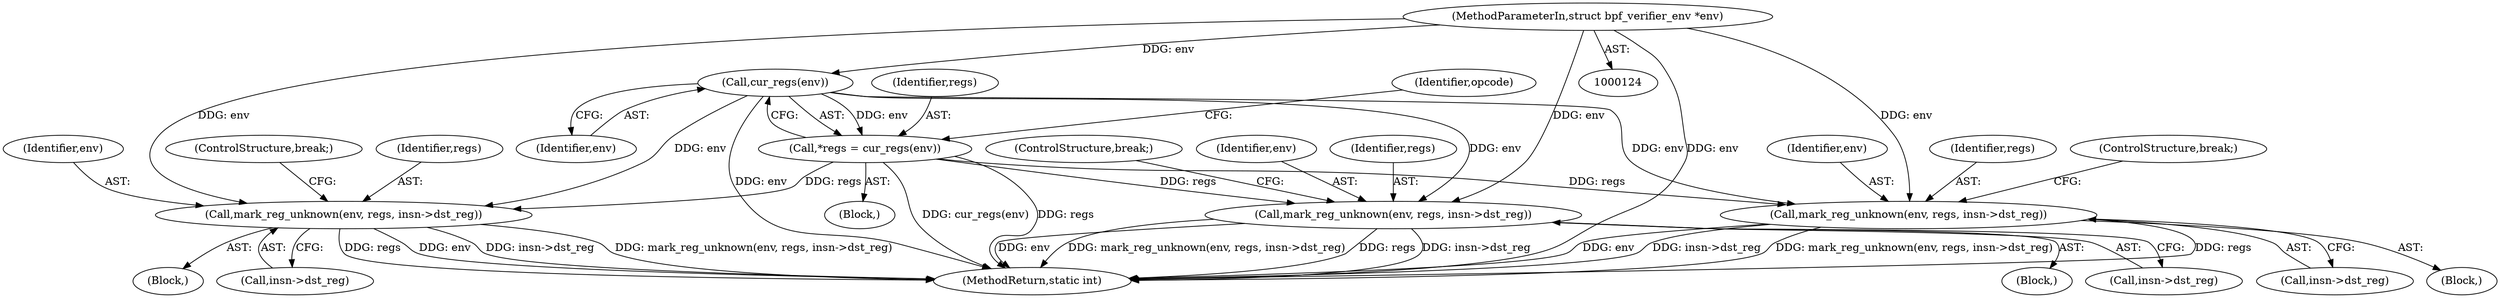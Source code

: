 digraph "0_linux_468f6eafa6c44cb2c5d8aad35e12f06c240a812a@pointer" {
"1000133" [label="(Call,cur_regs(env))"];
"1000125" [label="(MethodParameterIn,struct bpf_verifier_env *env)"];
"1000131" [label="(Call,*regs = cur_regs(env))"];
"1000640" [label="(Call,mark_reg_unknown(env, regs, insn->dst_reg))"];
"1000708" [label="(Call,mark_reg_unknown(env, regs, insn->dst_reg))"];
"1000758" [label="(Call,mark_reg_unknown(env, regs, insn->dst_reg))"];
"1000639" [label="(Block,)"];
"1000646" [label="(ControlStructure,break;)"];
"1000641" [label="(Identifier,env)"];
"1000640" [label="(Call,mark_reg_unknown(env, regs, insn->dst_reg))"];
"1000759" [label="(Identifier,env)"];
"1000710" [label="(Identifier,regs)"];
"1000132" [label="(Identifier,regs)"];
"1000708" [label="(Call,mark_reg_unknown(env, regs, insn->dst_reg))"];
"1000764" [label="(ControlStructure,break;)"];
"1000129" [label="(Block,)"];
"1000131" [label="(Call,*regs = cur_regs(env))"];
"1000137" [label="(Identifier,opcode)"];
"1000642" [label="(Identifier,regs)"];
"1000758" [label="(Call,mark_reg_unknown(env, regs, insn->dst_reg))"];
"1000771" [label="(MethodReturn,static int)"];
"1000133" [label="(Call,cur_regs(env))"];
"1000760" [label="(Identifier,regs)"];
"1000197" [label="(Block,)"];
"1000714" [label="(ControlStructure,break;)"];
"1000711" [label="(Call,insn->dst_reg)"];
"1000709" [label="(Identifier,env)"];
"1000761" [label="(Call,insn->dst_reg)"];
"1000643" [label="(Call,insn->dst_reg)"];
"1000125" [label="(MethodParameterIn,struct bpf_verifier_env *env)"];
"1000707" [label="(Block,)"];
"1000134" [label="(Identifier,env)"];
"1000133" -> "1000131"  [label="AST: "];
"1000133" -> "1000134"  [label="CFG: "];
"1000134" -> "1000133"  [label="AST: "];
"1000131" -> "1000133"  [label="CFG: "];
"1000133" -> "1000771"  [label="DDG: env"];
"1000133" -> "1000131"  [label="DDG: env"];
"1000125" -> "1000133"  [label="DDG: env"];
"1000133" -> "1000640"  [label="DDG: env"];
"1000133" -> "1000708"  [label="DDG: env"];
"1000133" -> "1000758"  [label="DDG: env"];
"1000125" -> "1000124"  [label="AST: "];
"1000125" -> "1000771"  [label="DDG: env"];
"1000125" -> "1000640"  [label="DDG: env"];
"1000125" -> "1000708"  [label="DDG: env"];
"1000125" -> "1000758"  [label="DDG: env"];
"1000131" -> "1000129"  [label="AST: "];
"1000132" -> "1000131"  [label="AST: "];
"1000137" -> "1000131"  [label="CFG: "];
"1000131" -> "1000771"  [label="DDG: regs"];
"1000131" -> "1000771"  [label="DDG: cur_regs(env)"];
"1000131" -> "1000640"  [label="DDG: regs"];
"1000131" -> "1000708"  [label="DDG: regs"];
"1000131" -> "1000758"  [label="DDG: regs"];
"1000640" -> "1000639"  [label="AST: "];
"1000640" -> "1000643"  [label="CFG: "];
"1000641" -> "1000640"  [label="AST: "];
"1000642" -> "1000640"  [label="AST: "];
"1000643" -> "1000640"  [label="AST: "];
"1000646" -> "1000640"  [label="CFG: "];
"1000640" -> "1000771"  [label="DDG: insn->dst_reg"];
"1000640" -> "1000771"  [label="DDG: env"];
"1000640" -> "1000771"  [label="DDG: mark_reg_unknown(env, regs, insn->dst_reg)"];
"1000640" -> "1000771"  [label="DDG: regs"];
"1000708" -> "1000707"  [label="AST: "];
"1000708" -> "1000711"  [label="CFG: "];
"1000709" -> "1000708"  [label="AST: "];
"1000710" -> "1000708"  [label="AST: "];
"1000711" -> "1000708"  [label="AST: "];
"1000714" -> "1000708"  [label="CFG: "];
"1000708" -> "1000771"  [label="DDG: env"];
"1000708" -> "1000771"  [label="DDG: insn->dst_reg"];
"1000708" -> "1000771"  [label="DDG: mark_reg_unknown(env, regs, insn->dst_reg)"];
"1000708" -> "1000771"  [label="DDG: regs"];
"1000758" -> "1000197"  [label="AST: "];
"1000758" -> "1000761"  [label="CFG: "];
"1000759" -> "1000758"  [label="AST: "];
"1000760" -> "1000758"  [label="AST: "];
"1000761" -> "1000758"  [label="AST: "];
"1000764" -> "1000758"  [label="CFG: "];
"1000758" -> "1000771"  [label="DDG: mark_reg_unknown(env, regs, insn->dst_reg)"];
"1000758" -> "1000771"  [label="DDG: regs"];
"1000758" -> "1000771"  [label="DDG: env"];
"1000758" -> "1000771"  [label="DDG: insn->dst_reg"];
}
